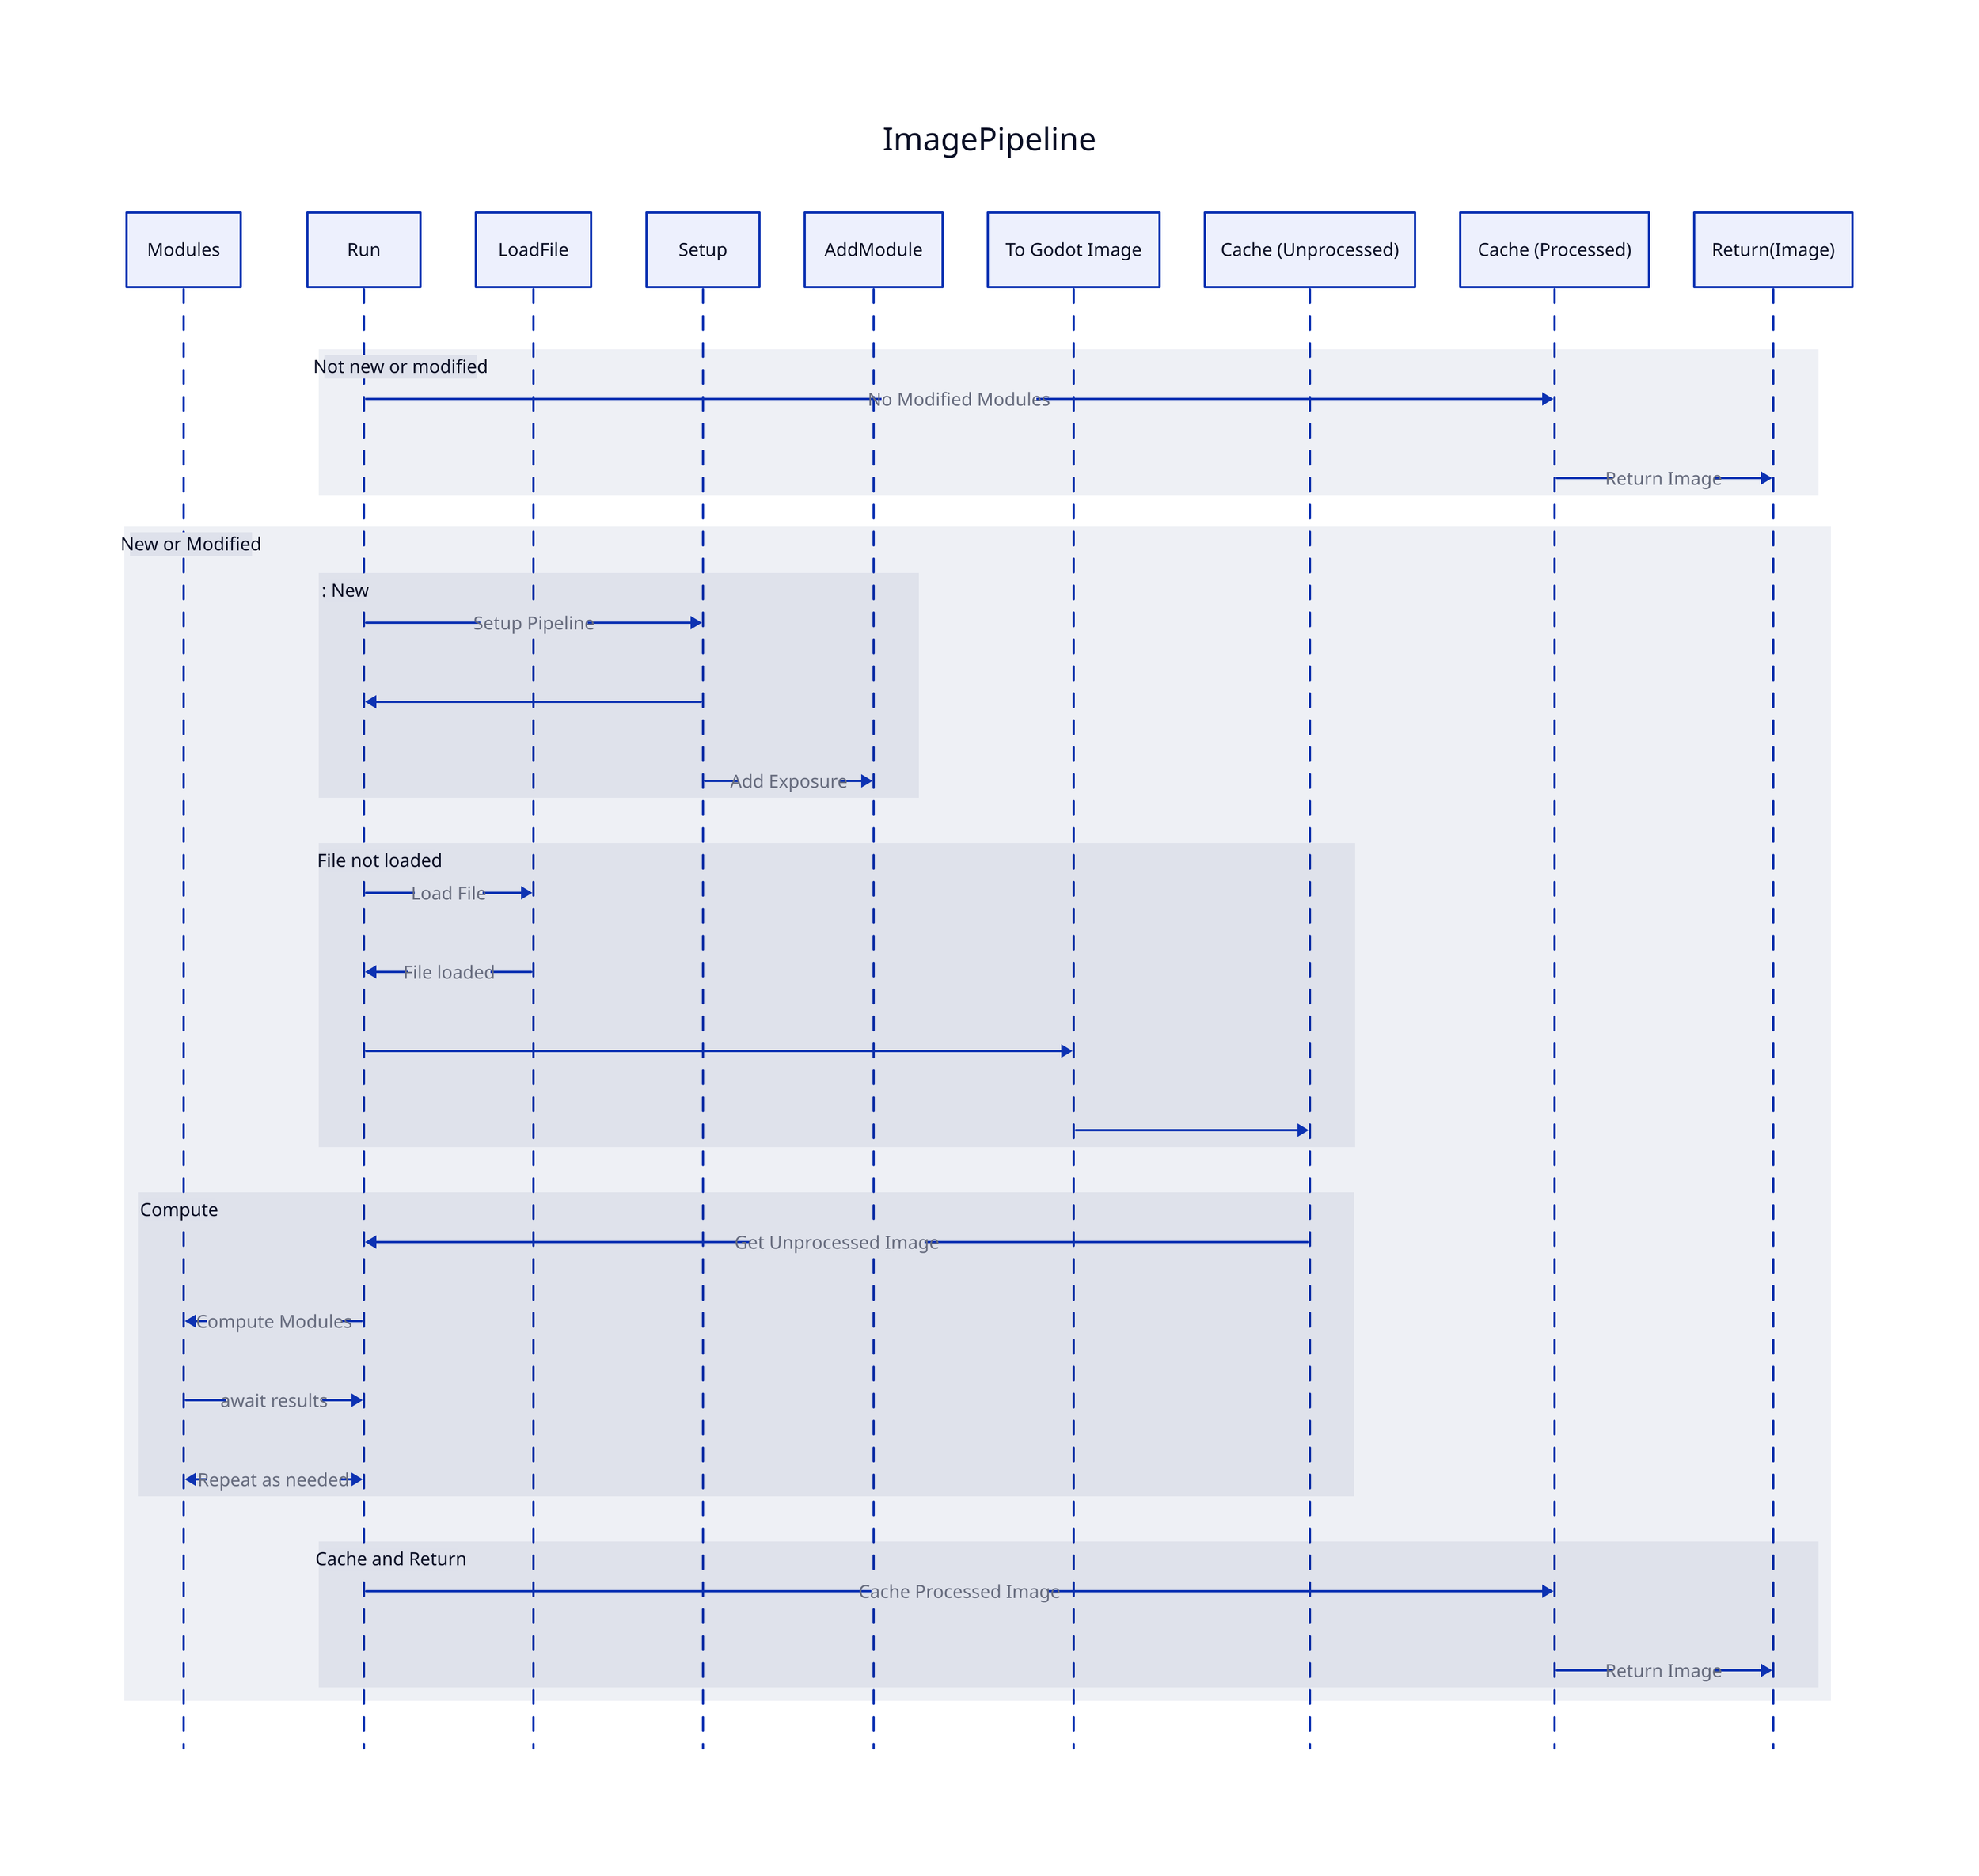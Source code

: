 ImagePipeline: {
  shape: sequence_diagram
  Modules
  Run
  LoadFile
  Setup
  AddModule
  ConvertToGodotImage: To Godot Image
  CachedUnprocessedImage: Cache (Unprocessed)
  CachedProcessedImage: Cache (Processed)
  ReturnImage: Return(Image)

  NotNewOrModified: Not new or modified {
    Run -> CachedProcessedImage: No Modified Modules
    CachedProcessedImage -> ReturnImage: Return Image
  }

  NewOrModified: New or Modified {
    Uninitalised?: : New {
      Run -> Setup: Setup Pipeline
      Setup -> Run
      Setup -> AddModule: Add Exposure
    }

    FileNotLoaded: File not loaded {
      Run -> LoadFile: Load File
      LoadFile -> Run: File loaded
      Run -> ConvertToGodotImage
      ConvertToGodotImage -> CachedUnprocessedImage
    }

    Compute: Compute {
      Run <- CachedUnprocessedImage: Get Unprocessed Image
      Run -> Modules: Compute Modules
      Modules -> Run: await results
      Run <-> Modules: Repeat as needed
    }

    CacheAndReturn: Cache and Return {
      Run -> CachedProcessedImage: Cache Processed Image
      CachedProcessedImage -> ReturnImage: Return Image
    }
  }
}